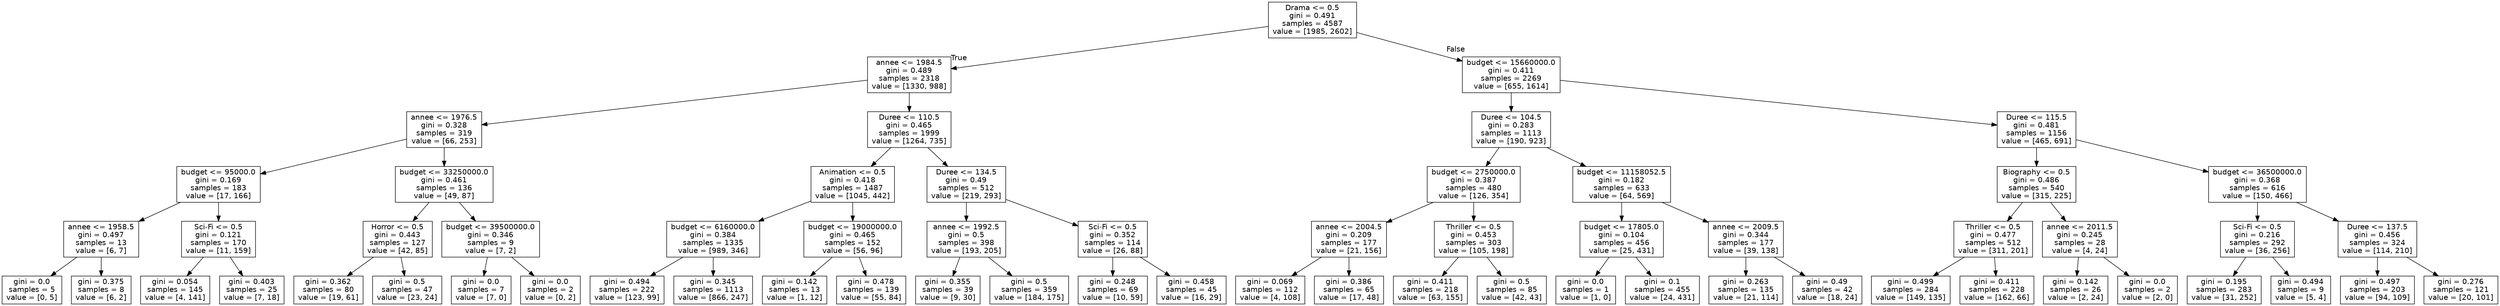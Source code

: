 digraph Tree {
node [shape=box, fontname="helvetica"] ;
edge [fontname="helvetica"] ;
0 [label="Drama <= 0.5\ngini = 0.491\nsamples = 4587\nvalue = [1985, 2602]"] ;
1 [label="annee <= 1984.5\ngini = 0.489\nsamples = 2318\nvalue = [1330, 988]"] ;
0 -> 1 [labeldistance=2.5, labelangle=45, headlabel="True"] ;
2 [label="annee <= 1976.5\ngini = 0.328\nsamples = 319\nvalue = [66, 253]"] ;
1 -> 2 ;
3 [label="budget <= 95000.0\ngini = 0.169\nsamples = 183\nvalue = [17, 166]"] ;
2 -> 3 ;
4 [label="annee <= 1958.5\ngini = 0.497\nsamples = 13\nvalue = [6, 7]"] ;
3 -> 4 ;
5 [label="gini = 0.0\nsamples = 5\nvalue = [0, 5]"] ;
4 -> 5 ;
6 [label="gini = 0.375\nsamples = 8\nvalue = [6, 2]"] ;
4 -> 6 ;
7 [label="Sci-Fi <= 0.5\ngini = 0.121\nsamples = 170\nvalue = [11, 159]"] ;
3 -> 7 ;
8 [label="gini = 0.054\nsamples = 145\nvalue = [4, 141]"] ;
7 -> 8 ;
9 [label="gini = 0.403\nsamples = 25\nvalue = [7, 18]"] ;
7 -> 9 ;
10 [label="budget <= 33250000.0\ngini = 0.461\nsamples = 136\nvalue = [49, 87]"] ;
2 -> 10 ;
11 [label="Horror <= 0.5\ngini = 0.443\nsamples = 127\nvalue = [42, 85]"] ;
10 -> 11 ;
12 [label="gini = 0.362\nsamples = 80\nvalue = [19, 61]"] ;
11 -> 12 ;
13 [label="gini = 0.5\nsamples = 47\nvalue = [23, 24]"] ;
11 -> 13 ;
14 [label="budget <= 39500000.0\ngini = 0.346\nsamples = 9\nvalue = [7, 2]"] ;
10 -> 14 ;
15 [label="gini = 0.0\nsamples = 7\nvalue = [7, 0]"] ;
14 -> 15 ;
16 [label="gini = 0.0\nsamples = 2\nvalue = [0, 2]"] ;
14 -> 16 ;
17 [label="Duree <= 110.5\ngini = 0.465\nsamples = 1999\nvalue = [1264, 735]"] ;
1 -> 17 ;
18 [label="Animation <= 0.5\ngini = 0.418\nsamples = 1487\nvalue = [1045, 442]"] ;
17 -> 18 ;
19 [label="budget <= 6160000.0\ngini = 0.384\nsamples = 1335\nvalue = [989, 346]"] ;
18 -> 19 ;
20 [label="gini = 0.494\nsamples = 222\nvalue = [123, 99]"] ;
19 -> 20 ;
21 [label="gini = 0.345\nsamples = 1113\nvalue = [866, 247]"] ;
19 -> 21 ;
22 [label="budget <= 19000000.0\ngini = 0.465\nsamples = 152\nvalue = [56, 96]"] ;
18 -> 22 ;
23 [label="gini = 0.142\nsamples = 13\nvalue = [1, 12]"] ;
22 -> 23 ;
24 [label="gini = 0.478\nsamples = 139\nvalue = [55, 84]"] ;
22 -> 24 ;
25 [label="Duree <= 134.5\ngini = 0.49\nsamples = 512\nvalue = [219, 293]"] ;
17 -> 25 ;
26 [label="annee <= 1992.5\ngini = 0.5\nsamples = 398\nvalue = [193, 205]"] ;
25 -> 26 ;
27 [label="gini = 0.355\nsamples = 39\nvalue = [9, 30]"] ;
26 -> 27 ;
28 [label="gini = 0.5\nsamples = 359\nvalue = [184, 175]"] ;
26 -> 28 ;
29 [label="Sci-Fi <= 0.5\ngini = 0.352\nsamples = 114\nvalue = [26, 88]"] ;
25 -> 29 ;
30 [label="gini = 0.248\nsamples = 69\nvalue = [10, 59]"] ;
29 -> 30 ;
31 [label="gini = 0.458\nsamples = 45\nvalue = [16, 29]"] ;
29 -> 31 ;
32 [label="budget <= 15660000.0\ngini = 0.411\nsamples = 2269\nvalue = [655, 1614]"] ;
0 -> 32 [labeldistance=2.5, labelangle=-45, headlabel="False"] ;
33 [label="Duree <= 104.5\ngini = 0.283\nsamples = 1113\nvalue = [190, 923]"] ;
32 -> 33 ;
34 [label="budget <= 2750000.0\ngini = 0.387\nsamples = 480\nvalue = [126, 354]"] ;
33 -> 34 ;
35 [label="annee <= 2004.5\ngini = 0.209\nsamples = 177\nvalue = [21, 156]"] ;
34 -> 35 ;
36 [label="gini = 0.069\nsamples = 112\nvalue = [4, 108]"] ;
35 -> 36 ;
37 [label="gini = 0.386\nsamples = 65\nvalue = [17, 48]"] ;
35 -> 37 ;
38 [label="Thriller <= 0.5\ngini = 0.453\nsamples = 303\nvalue = [105, 198]"] ;
34 -> 38 ;
39 [label="gini = 0.411\nsamples = 218\nvalue = [63, 155]"] ;
38 -> 39 ;
40 [label="gini = 0.5\nsamples = 85\nvalue = [42, 43]"] ;
38 -> 40 ;
41 [label="budget <= 11158052.5\ngini = 0.182\nsamples = 633\nvalue = [64, 569]"] ;
33 -> 41 ;
42 [label="budget <= 17805.0\ngini = 0.104\nsamples = 456\nvalue = [25, 431]"] ;
41 -> 42 ;
43 [label="gini = 0.0\nsamples = 1\nvalue = [1, 0]"] ;
42 -> 43 ;
44 [label="gini = 0.1\nsamples = 455\nvalue = [24, 431]"] ;
42 -> 44 ;
45 [label="annee <= 2009.5\ngini = 0.344\nsamples = 177\nvalue = [39, 138]"] ;
41 -> 45 ;
46 [label="gini = 0.263\nsamples = 135\nvalue = [21, 114]"] ;
45 -> 46 ;
47 [label="gini = 0.49\nsamples = 42\nvalue = [18, 24]"] ;
45 -> 47 ;
48 [label="Duree <= 115.5\ngini = 0.481\nsamples = 1156\nvalue = [465, 691]"] ;
32 -> 48 ;
49 [label="Biography <= 0.5\ngini = 0.486\nsamples = 540\nvalue = [315, 225]"] ;
48 -> 49 ;
50 [label="Thriller <= 0.5\ngini = 0.477\nsamples = 512\nvalue = [311, 201]"] ;
49 -> 50 ;
51 [label="gini = 0.499\nsamples = 284\nvalue = [149, 135]"] ;
50 -> 51 ;
52 [label="gini = 0.411\nsamples = 228\nvalue = [162, 66]"] ;
50 -> 52 ;
53 [label="annee <= 2011.5\ngini = 0.245\nsamples = 28\nvalue = [4, 24]"] ;
49 -> 53 ;
54 [label="gini = 0.142\nsamples = 26\nvalue = [2, 24]"] ;
53 -> 54 ;
55 [label="gini = 0.0\nsamples = 2\nvalue = [2, 0]"] ;
53 -> 55 ;
56 [label="budget <= 36500000.0\ngini = 0.368\nsamples = 616\nvalue = [150, 466]"] ;
48 -> 56 ;
57 [label="Sci-Fi <= 0.5\ngini = 0.216\nsamples = 292\nvalue = [36, 256]"] ;
56 -> 57 ;
58 [label="gini = 0.195\nsamples = 283\nvalue = [31, 252]"] ;
57 -> 58 ;
59 [label="gini = 0.494\nsamples = 9\nvalue = [5, 4]"] ;
57 -> 59 ;
60 [label="Duree <= 137.5\ngini = 0.456\nsamples = 324\nvalue = [114, 210]"] ;
56 -> 60 ;
61 [label="gini = 0.497\nsamples = 203\nvalue = [94, 109]"] ;
60 -> 61 ;
62 [label="gini = 0.276\nsamples = 121\nvalue = [20, 101]"] ;
60 -> 62 ;
}